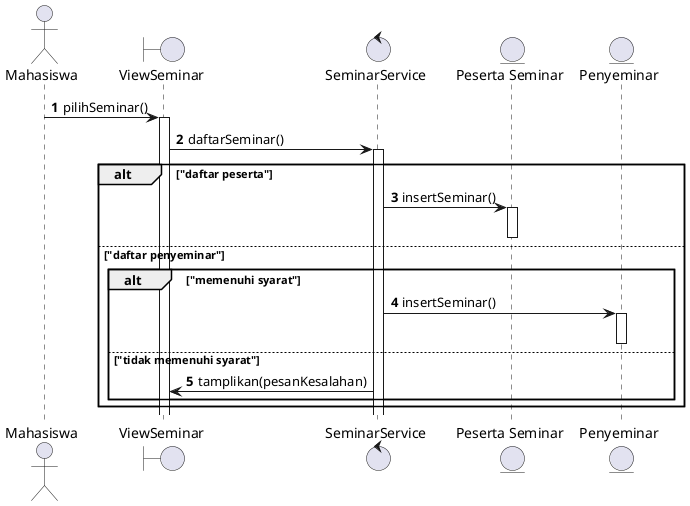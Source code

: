 @startuml

autonumber

actor Mahasiswa as mahasiswa
boundary "ViewSeminar" as viewSeminar
control "SeminarService" as seminarService
entity "Peserta Seminar" as pesertaSeminar
entity "Penyeminar" as penyeminar

mahasiswa -> viewSeminar : pilihSeminar()
activate viewSeminar

viewSeminar -> seminarService : daftarSeminar()
activate seminarService

alt "daftar peserta"
    seminarService -> pesertaSeminar : insertSeminar()
    activate pesertaSeminar
    deactivate pesertaSeminar
else "daftar penyeminar"
    alt "memenuhi syarat"
        seminarService -> penyeminar : insertSeminar()
        activate penyeminar
        deactivate penyeminar
    else "tidak memenuhi syarat"
        seminarService -> viewSeminar : tamplikan(pesanKesalahan)
    end
end

@enduml